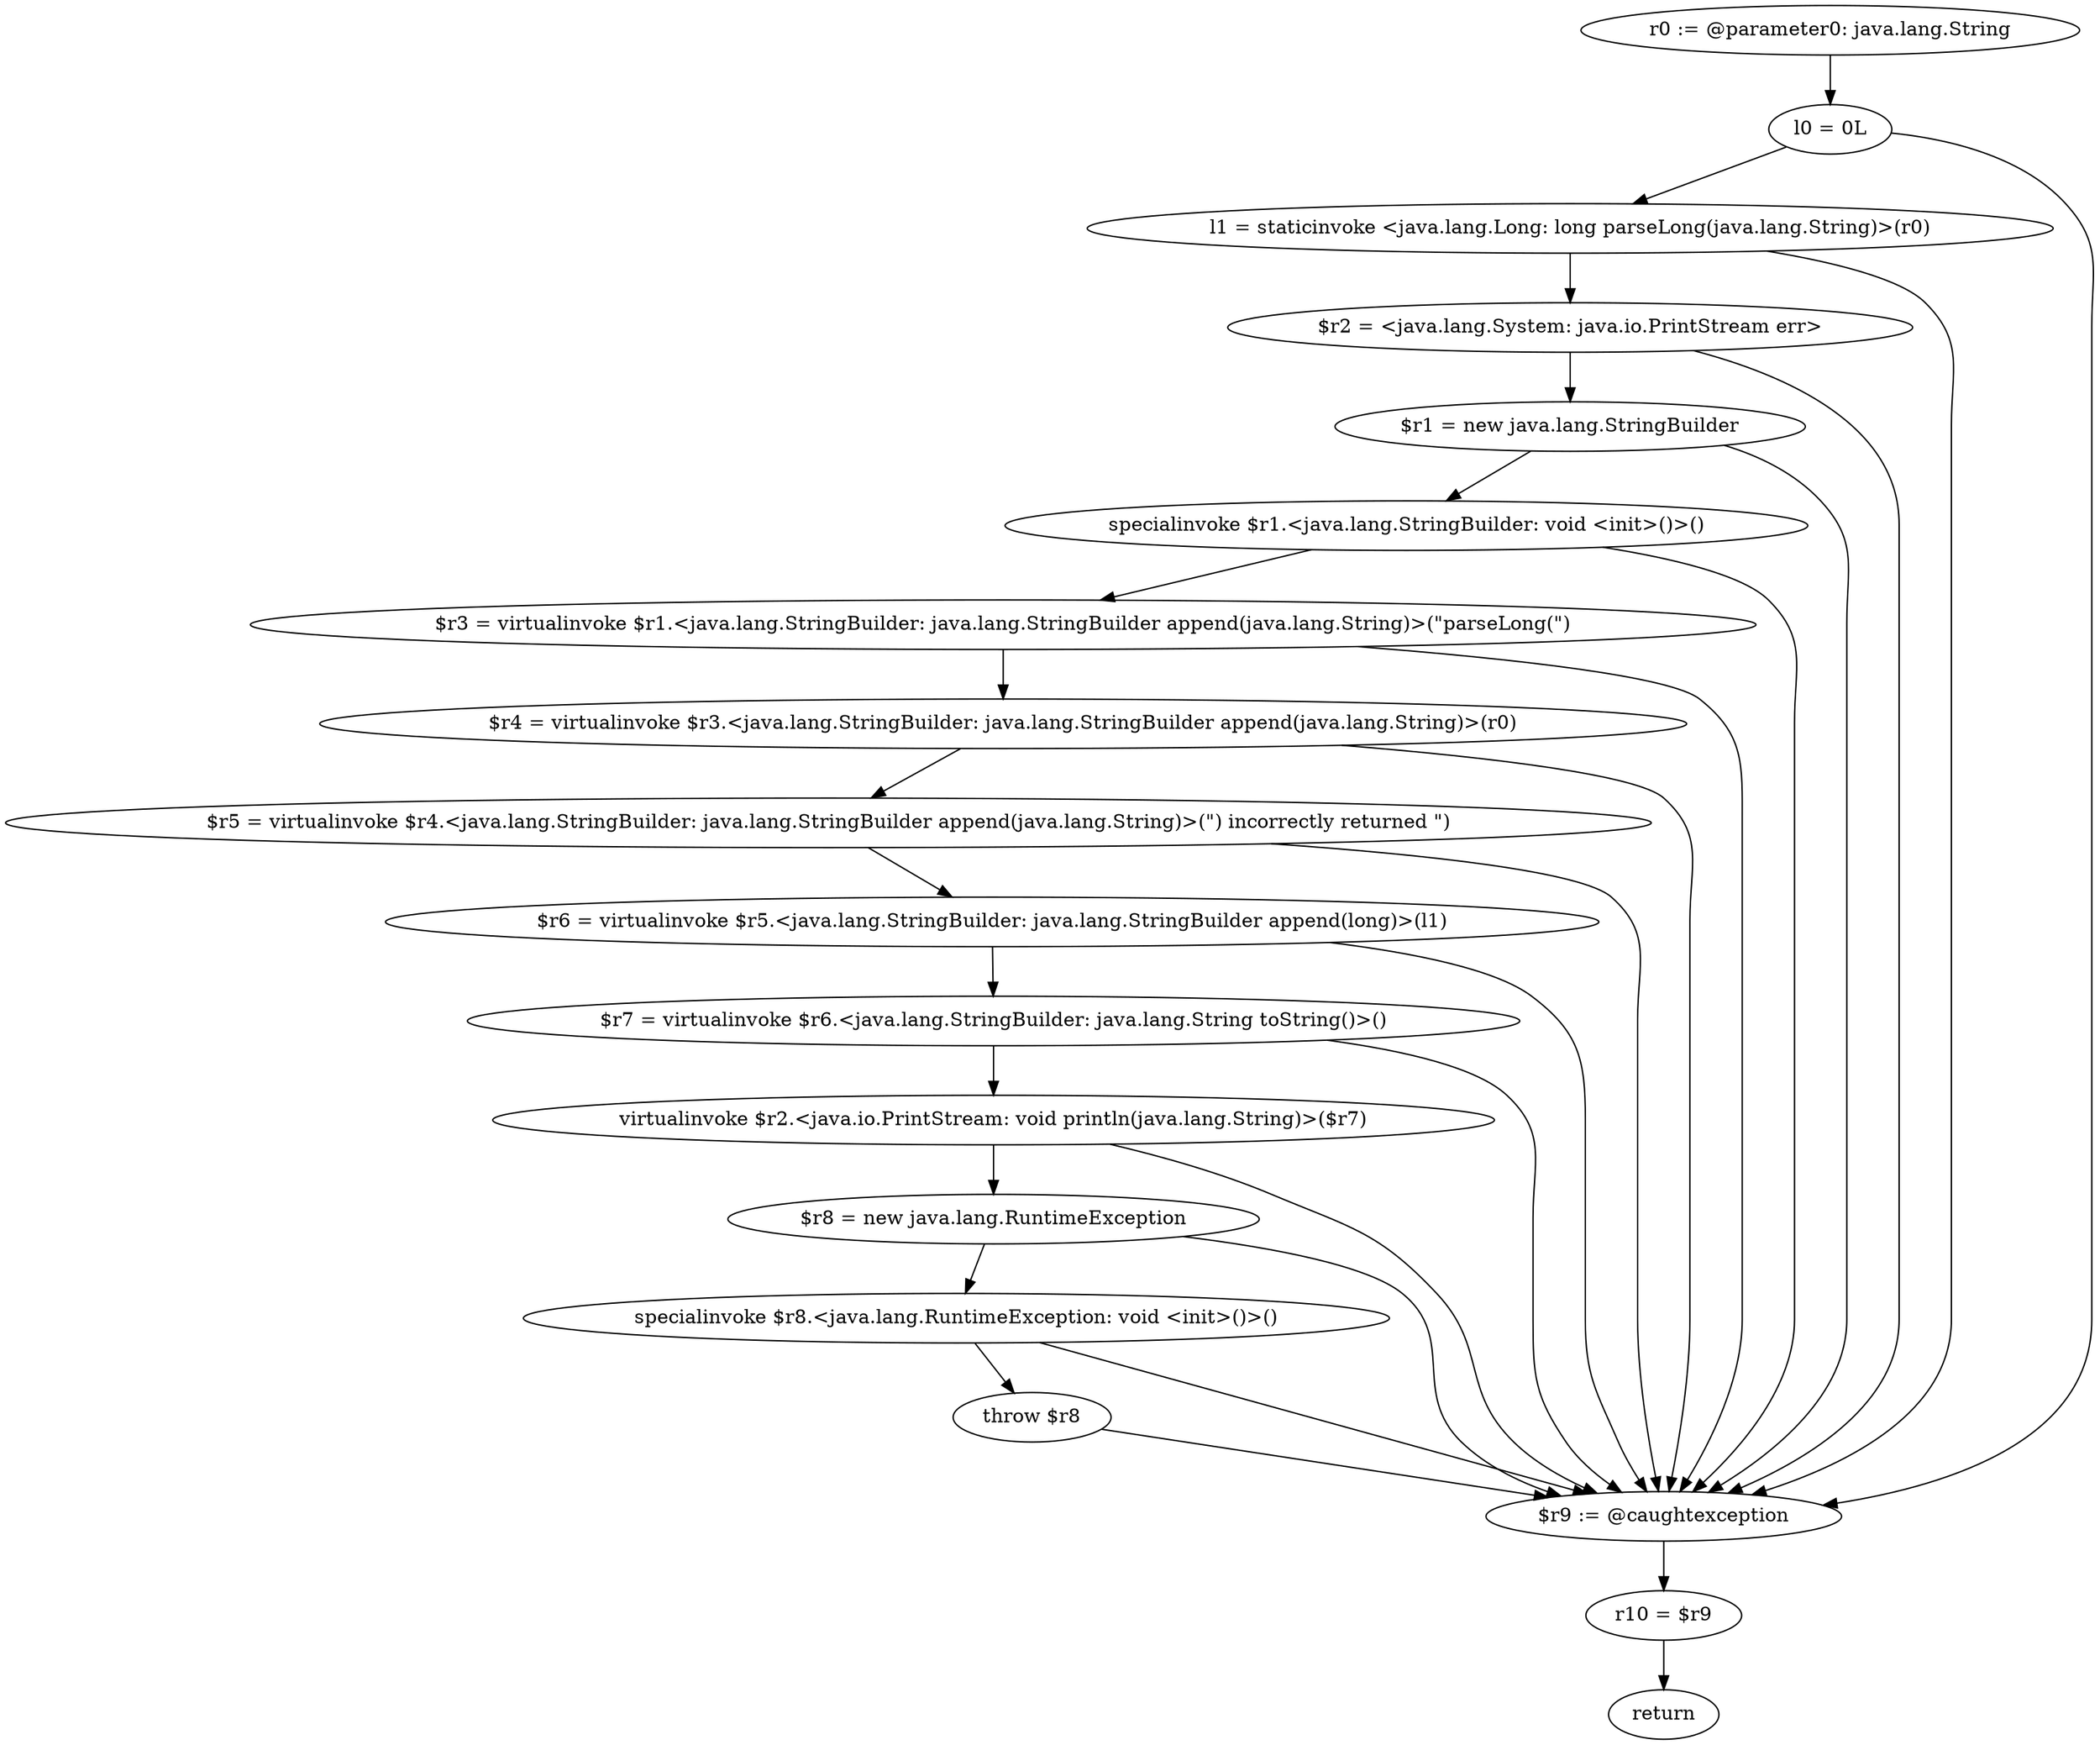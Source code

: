 digraph "unitGraph" {
    "r0 := @parameter0: java.lang.String"
    "l0 = 0L"
    "l1 = staticinvoke <java.lang.Long: long parseLong(java.lang.String)>(r0)"
    "$r2 = <java.lang.System: java.io.PrintStream err>"
    "$r1 = new java.lang.StringBuilder"
    "specialinvoke $r1.<java.lang.StringBuilder: void <init>()>()"
    "$r3 = virtualinvoke $r1.<java.lang.StringBuilder: java.lang.StringBuilder append(java.lang.String)>(\"parseLong(\")"
    "$r4 = virtualinvoke $r3.<java.lang.StringBuilder: java.lang.StringBuilder append(java.lang.String)>(r0)"
    "$r5 = virtualinvoke $r4.<java.lang.StringBuilder: java.lang.StringBuilder append(java.lang.String)>(\") incorrectly returned \")"
    "$r6 = virtualinvoke $r5.<java.lang.StringBuilder: java.lang.StringBuilder append(long)>(l1)"
    "$r7 = virtualinvoke $r6.<java.lang.StringBuilder: java.lang.String toString()>()"
    "virtualinvoke $r2.<java.io.PrintStream: void println(java.lang.String)>($r7)"
    "$r8 = new java.lang.RuntimeException"
    "specialinvoke $r8.<java.lang.RuntimeException: void <init>()>()"
    "throw $r8"
    "$r9 := @caughtexception"
    "r10 = $r9"
    "return"
    "r0 := @parameter0: java.lang.String"->"l0 = 0L";
    "l0 = 0L"->"l1 = staticinvoke <java.lang.Long: long parseLong(java.lang.String)>(r0)";
    "l0 = 0L"->"$r9 := @caughtexception";
    "l1 = staticinvoke <java.lang.Long: long parseLong(java.lang.String)>(r0)"->"$r2 = <java.lang.System: java.io.PrintStream err>";
    "l1 = staticinvoke <java.lang.Long: long parseLong(java.lang.String)>(r0)"->"$r9 := @caughtexception";
    "$r2 = <java.lang.System: java.io.PrintStream err>"->"$r1 = new java.lang.StringBuilder";
    "$r2 = <java.lang.System: java.io.PrintStream err>"->"$r9 := @caughtexception";
    "$r1 = new java.lang.StringBuilder"->"specialinvoke $r1.<java.lang.StringBuilder: void <init>()>()";
    "$r1 = new java.lang.StringBuilder"->"$r9 := @caughtexception";
    "specialinvoke $r1.<java.lang.StringBuilder: void <init>()>()"->"$r3 = virtualinvoke $r1.<java.lang.StringBuilder: java.lang.StringBuilder append(java.lang.String)>(\"parseLong(\")";
    "specialinvoke $r1.<java.lang.StringBuilder: void <init>()>()"->"$r9 := @caughtexception";
    "$r3 = virtualinvoke $r1.<java.lang.StringBuilder: java.lang.StringBuilder append(java.lang.String)>(\"parseLong(\")"->"$r4 = virtualinvoke $r3.<java.lang.StringBuilder: java.lang.StringBuilder append(java.lang.String)>(r0)";
    "$r3 = virtualinvoke $r1.<java.lang.StringBuilder: java.lang.StringBuilder append(java.lang.String)>(\"parseLong(\")"->"$r9 := @caughtexception";
    "$r4 = virtualinvoke $r3.<java.lang.StringBuilder: java.lang.StringBuilder append(java.lang.String)>(r0)"->"$r5 = virtualinvoke $r4.<java.lang.StringBuilder: java.lang.StringBuilder append(java.lang.String)>(\") incorrectly returned \")";
    "$r4 = virtualinvoke $r3.<java.lang.StringBuilder: java.lang.StringBuilder append(java.lang.String)>(r0)"->"$r9 := @caughtexception";
    "$r5 = virtualinvoke $r4.<java.lang.StringBuilder: java.lang.StringBuilder append(java.lang.String)>(\") incorrectly returned \")"->"$r6 = virtualinvoke $r5.<java.lang.StringBuilder: java.lang.StringBuilder append(long)>(l1)";
    "$r5 = virtualinvoke $r4.<java.lang.StringBuilder: java.lang.StringBuilder append(java.lang.String)>(\") incorrectly returned \")"->"$r9 := @caughtexception";
    "$r6 = virtualinvoke $r5.<java.lang.StringBuilder: java.lang.StringBuilder append(long)>(l1)"->"$r7 = virtualinvoke $r6.<java.lang.StringBuilder: java.lang.String toString()>()";
    "$r6 = virtualinvoke $r5.<java.lang.StringBuilder: java.lang.StringBuilder append(long)>(l1)"->"$r9 := @caughtexception";
    "$r7 = virtualinvoke $r6.<java.lang.StringBuilder: java.lang.String toString()>()"->"virtualinvoke $r2.<java.io.PrintStream: void println(java.lang.String)>($r7)";
    "$r7 = virtualinvoke $r6.<java.lang.StringBuilder: java.lang.String toString()>()"->"$r9 := @caughtexception";
    "virtualinvoke $r2.<java.io.PrintStream: void println(java.lang.String)>($r7)"->"$r8 = new java.lang.RuntimeException";
    "virtualinvoke $r2.<java.io.PrintStream: void println(java.lang.String)>($r7)"->"$r9 := @caughtexception";
    "$r8 = new java.lang.RuntimeException"->"specialinvoke $r8.<java.lang.RuntimeException: void <init>()>()";
    "$r8 = new java.lang.RuntimeException"->"$r9 := @caughtexception";
    "specialinvoke $r8.<java.lang.RuntimeException: void <init>()>()"->"throw $r8";
    "specialinvoke $r8.<java.lang.RuntimeException: void <init>()>()"->"$r9 := @caughtexception";
    "throw $r8"->"$r9 := @caughtexception";
    "$r9 := @caughtexception"->"r10 = $r9";
    "r10 = $r9"->"return";
}
